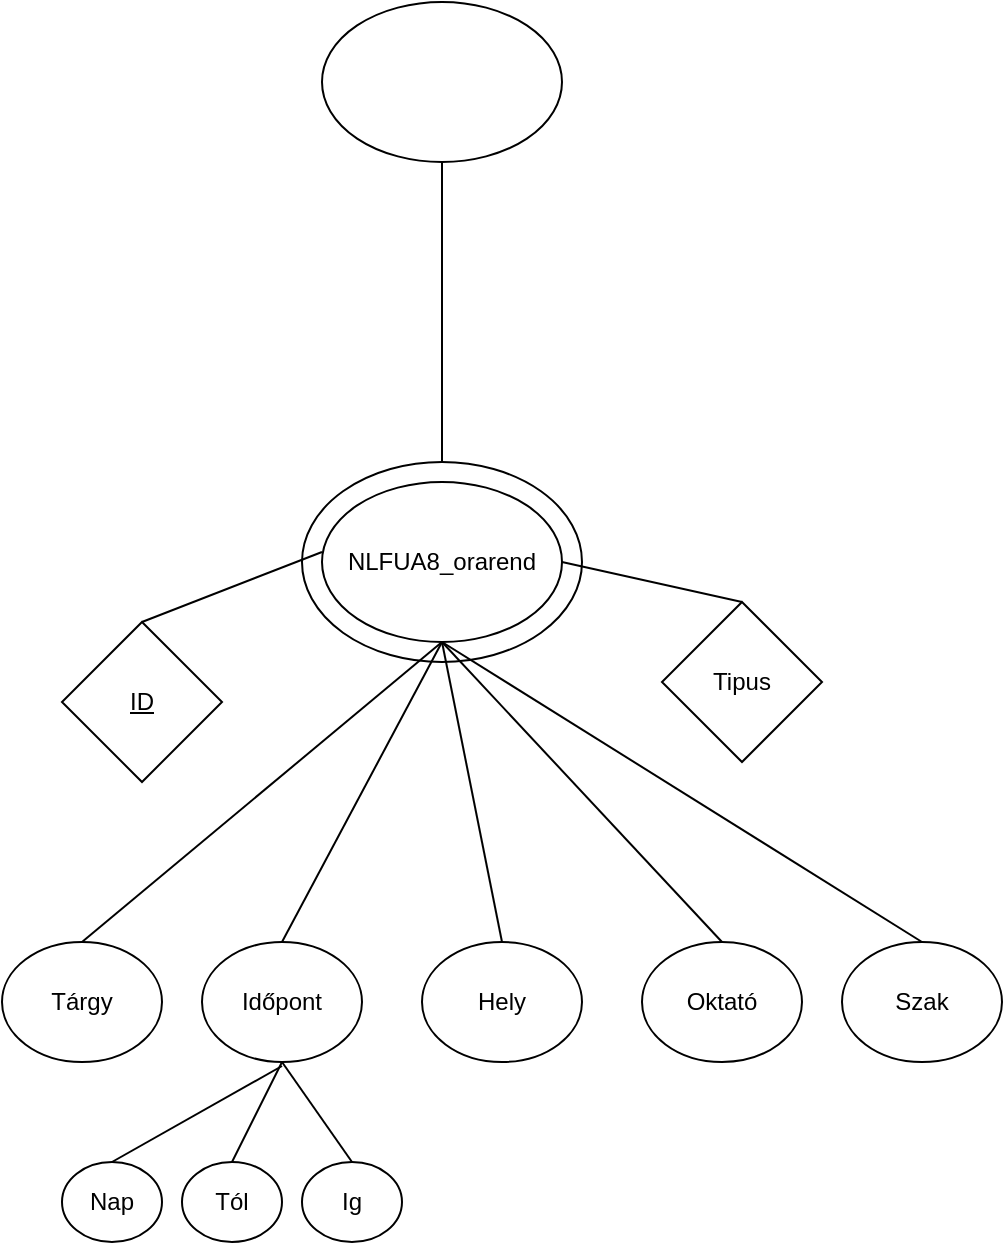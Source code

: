 <mxfile version="24.7.14">
  <diagram name="Page-1" id="xaeCM5UIIsqku1dy1L_O">
    <mxGraphModel dx="1026" dy="600" grid="1" gridSize="10" guides="1" tooltips="1" connect="1" arrows="1" fold="1" page="1" pageScale="1" pageWidth="827" pageHeight="1169" math="0" shadow="0">
      <root>
        <mxCell id="0" />
        <mxCell id="1" parent="0" />
        <mxCell id="OZP6mUT1PIBxlpA3VvGa-23" value="" style="ellipse;whiteSpace=wrap;html=1;" vertex="1" parent="1">
          <mxGeometry x="320" y="230" width="140" height="100" as="geometry" />
        </mxCell>
        <mxCell id="OZP6mUT1PIBxlpA3VvGa-1" value="NLFUA8_orarend" style="ellipse;whiteSpace=wrap;html=1;" vertex="1" parent="1">
          <mxGeometry x="330" y="240" width="120" height="80" as="geometry" />
        </mxCell>
        <mxCell id="OZP6mUT1PIBxlpA3VvGa-2" value="Tipus" style="rhombus;whiteSpace=wrap;html=1;" vertex="1" parent="1">
          <mxGeometry x="500" y="300" width="80" height="80" as="geometry" />
        </mxCell>
        <mxCell id="OZP6mUT1PIBxlpA3VvGa-3" value="&lt;u&gt;ID&lt;/u&gt;" style="rhombus;whiteSpace=wrap;html=1;" vertex="1" parent="1">
          <mxGeometry x="200" y="310" width="80" height="80" as="geometry" />
        </mxCell>
        <mxCell id="OZP6mUT1PIBxlpA3VvGa-4" value="" style="endArrow=none;html=1;rounded=0;exitX=0.5;exitY=0;exitDx=0;exitDy=0;" edge="1" parent="1" source="OZP6mUT1PIBxlpA3VvGa-3">
          <mxGeometry width="50" height="50" relative="1" as="geometry">
            <mxPoint x="220" y="260" as="sourcePoint" />
            <mxPoint x="330" y="275" as="targetPoint" />
          </mxGeometry>
        </mxCell>
        <mxCell id="OZP6mUT1PIBxlpA3VvGa-6" value="" style="endArrow=none;html=1;rounded=0;entryX=1;entryY=0.5;entryDx=0;entryDy=0;exitX=0.5;exitY=0;exitDx=0;exitDy=0;" edge="1" parent="1" source="OZP6mUT1PIBxlpA3VvGa-2" target="OZP6mUT1PIBxlpA3VvGa-1">
          <mxGeometry width="50" height="50" relative="1" as="geometry">
            <mxPoint x="380" y="470" as="sourcePoint" />
            <mxPoint x="430" y="420" as="targetPoint" />
          </mxGeometry>
        </mxCell>
        <mxCell id="OZP6mUT1PIBxlpA3VvGa-7" value="Szak" style="ellipse;whiteSpace=wrap;html=1;" vertex="1" parent="1">
          <mxGeometry x="590" y="470" width="80" height="60" as="geometry" />
        </mxCell>
        <mxCell id="OZP6mUT1PIBxlpA3VvGa-8" value="Tárgy" style="ellipse;whiteSpace=wrap;html=1;" vertex="1" parent="1">
          <mxGeometry x="170" y="470" width="80" height="60" as="geometry" />
        </mxCell>
        <mxCell id="OZP6mUT1PIBxlpA3VvGa-9" value="Időpont" style="ellipse;whiteSpace=wrap;html=1;" vertex="1" parent="1">
          <mxGeometry x="270" y="470" width="80" height="60" as="geometry" />
        </mxCell>
        <mxCell id="OZP6mUT1PIBxlpA3VvGa-10" value="Hely" style="ellipse;whiteSpace=wrap;html=1;" vertex="1" parent="1">
          <mxGeometry x="380" y="470" width="80" height="60" as="geometry" />
        </mxCell>
        <mxCell id="OZP6mUT1PIBxlpA3VvGa-11" value="Oktató" style="ellipse;whiteSpace=wrap;html=1;" vertex="1" parent="1">
          <mxGeometry x="490" y="470" width="80" height="60" as="geometry" />
        </mxCell>
        <mxCell id="OZP6mUT1PIBxlpA3VvGa-12" value="Nap" style="ellipse;whiteSpace=wrap;html=1;" vertex="1" parent="1">
          <mxGeometry x="200" y="580" width="50" height="40" as="geometry" />
        </mxCell>
        <mxCell id="OZP6mUT1PIBxlpA3VvGa-13" value="Tól" style="ellipse;whiteSpace=wrap;html=1;" vertex="1" parent="1">
          <mxGeometry x="260" y="580" width="50" height="40" as="geometry" />
        </mxCell>
        <mxCell id="OZP6mUT1PIBxlpA3VvGa-14" value="Ig" style="ellipse;whiteSpace=wrap;html=1;" vertex="1" parent="1">
          <mxGeometry x="320" y="580" width="50" height="40" as="geometry" />
        </mxCell>
        <mxCell id="OZP6mUT1PIBxlpA3VvGa-15" value="" style="endArrow=none;html=1;rounded=0;exitX=0.5;exitY=0;exitDx=0;exitDy=0;" edge="1" parent="1" source="OZP6mUT1PIBxlpA3VvGa-12">
          <mxGeometry width="50" height="50" relative="1" as="geometry">
            <mxPoint x="380" y="470" as="sourcePoint" />
            <mxPoint x="310" y="532" as="targetPoint" />
          </mxGeometry>
        </mxCell>
        <mxCell id="OZP6mUT1PIBxlpA3VvGa-16" value="" style="endArrow=none;html=1;rounded=0;exitX=0.5;exitY=0;exitDx=0;exitDy=0;entryX=0.5;entryY=1;entryDx=0;entryDy=0;" edge="1" parent="1" source="OZP6mUT1PIBxlpA3VvGa-13" target="OZP6mUT1PIBxlpA3VvGa-9">
          <mxGeometry width="50" height="50" relative="1" as="geometry">
            <mxPoint x="235" y="590" as="sourcePoint" />
            <mxPoint x="292" y="530" as="targetPoint" />
          </mxGeometry>
        </mxCell>
        <mxCell id="OZP6mUT1PIBxlpA3VvGa-17" value="" style="endArrow=none;html=1;rounded=0;exitX=0.5;exitY=0;exitDx=0;exitDy=0;entryX=0.5;entryY=1;entryDx=0;entryDy=0;" edge="1" parent="1" source="OZP6mUT1PIBxlpA3VvGa-14" target="OZP6mUT1PIBxlpA3VvGa-9">
          <mxGeometry width="50" height="50" relative="1" as="geometry">
            <mxPoint x="295" y="590" as="sourcePoint" />
            <mxPoint x="320" y="540" as="targetPoint" />
          </mxGeometry>
        </mxCell>
        <mxCell id="OZP6mUT1PIBxlpA3VvGa-18" value="" style="endArrow=none;html=1;rounded=0;entryX=0.5;entryY=1;entryDx=0;entryDy=0;exitX=0.5;exitY=0;exitDx=0;exitDy=0;" edge="1" parent="1" source="OZP6mUT1PIBxlpA3VvGa-8" target="OZP6mUT1PIBxlpA3VvGa-1">
          <mxGeometry width="50" height="50" relative="1" as="geometry">
            <mxPoint x="380" y="470" as="sourcePoint" />
            <mxPoint x="430" y="420" as="targetPoint" />
          </mxGeometry>
        </mxCell>
        <mxCell id="OZP6mUT1PIBxlpA3VvGa-19" value="" style="endArrow=none;html=1;rounded=0;exitX=0.5;exitY=0;exitDx=0;exitDy=0;" edge="1" parent="1" source="OZP6mUT1PIBxlpA3VvGa-9">
          <mxGeometry width="50" height="50" relative="1" as="geometry">
            <mxPoint x="220" y="480" as="sourcePoint" />
            <mxPoint x="390" y="320" as="targetPoint" />
          </mxGeometry>
        </mxCell>
        <mxCell id="OZP6mUT1PIBxlpA3VvGa-20" value="" style="endArrow=none;html=1;rounded=0;exitX=0.5;exitY=0;exitDx=0;exitDy=0;" edge="1" parent="1" source="OZP6mUT1PIBxlpA3VvGa-10">
          <mxGeometry width="50" height="50" relative="1" as="geometry">
            <mxPoint x="320" y="480" as="sourcePoint" />
            <mxPoint x="390" y="320" as="targetPoint" />
          </mxGeometry>
        </mxCell>
        <mxCell id="OZP6mUT1PIBxlpA3VvGa-21" value="" style="endArrow=none;html=1;rounded=0;exitX=0.5;exitY=0;exitDx=0;exitDy=0;" edge="1" parent="1" source="OZP6mUT1PIBxlpA3VvGa-11">
          <mxGeometry width="50" height="50" relative="1" as="geometry">
            <mxPoint x="430" y="480" as="sourcePoint" />
            <mxPoint x="390" y="320" as="targetPoint" />
          </mxGeometry>
        </mxCell>
        <mxCell id="OZP6mUT1PIBxlpA3VvGa-22" value="" style="endArrow=none;html=1;rounded=0;exitX=0.5;exitY=0;exitDx=0;exitDy=0;entryX=0.5;entryY=1;entryDx=0;entryDy=0;" edge="1" parent="1" source="OZP6mUT1PIBxlpA3VvGa-7" target="OZP6mUT1PIBxlpA3VvGa-1">
          <mxGeometry width="50" height="50" relative="1" as="geometry">
            <mxPoint x="540" y="480" as="sourcePoint" />
            <mxPoint x="400" y="330" as="targetPoint" />
          </mxGeometry>
        </mxCell>
        <mxCell id="OZP6mUT1PIBxlpA3VvGa-24" value="" style="ellipse;whiteSpace=wrap;html=1;" vertex="1" parent="1">
          <mxGeometry x="330" width="120" height="80" as="geometry" />
        </mxCell>
        <mxCell id="OZP6mUT1PIBxlpA3VvGa-25" value="" style="endArrow=none;html=1;rounded=0;entryX=0.5;entryY=1;entryDx=0;entryDy=0;exitX=0.5;exitY=0;exitDx=0;exitDy=0;" edge="1" parent="1" source="OZP6mUT1PIBxlpA3VvGa-23" target="OZP6mUT1PIBxlpA3VvGa-24">
          <mxGeometry width="50" height="50" relative="1" as="geometry">
            <mxPoint x="80" y="150" as="sourcePoint" />
            <mxPoint x="130" y="100" as="targetPoint" />
          </mxGeometry>
        </mxCell>
      </root>
    </mxGraphModel>
  </diagram>
</mxfile>
